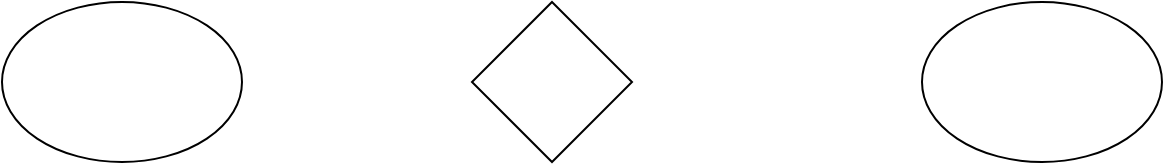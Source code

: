 <mxfile version="23.0.2" type="github">
  <diagram name="Page-1" id="b-GIZEejrQhpl9_5ttwQ">
    <mxGraphModel dx="880" dy="484" grid="1" gridSize="10" guides="1" tooltips="1" connect="1" arrows="1" fold="1" page="1" pageScale="1" pageWidth="850" pageHeight="1100" math="0" shadow="0">
      <root>
        <mxCell id="0" />
        <mxCell id="1" parent="0" />
        <mxCell id="uQM1A8j70y8SlQ_Vw49t-1" value="" style="ellipse;whiteSpace=wrap;html=1;" vertex="1" parent="1">
          <mxGeometry x="190" y="140" width="120" height="80" as="geometry" />
        </mxCell>
        <mxCell id="uQM1A8j70y8SlQ_Vw49t-2" value="" style="rhombus;whiteSpace=wrap;html=1;" vertex="1" parent="1">
          <mxGeometry x="425" y="140" width="80" height="80" as="geometry" />
        </mxCell>
        <mxCell id="uQM1A8j70y8SlQ_Vw49t-3" value="" style="ellipse;whiteSpace=wrap;html=1;" vertex="1" parent="1">
          <mxGeometry x="650" y="140" width="120" height="80" as="geometry" />
        </mxCell>
      </root>
    </mxGraphModel>
  </diagram>
</mxfile>
